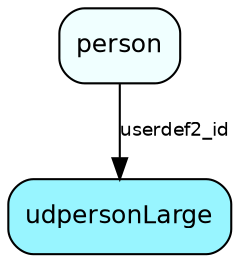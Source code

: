 digraph udpersonLarge  {
node [shape = box style="rounded, filled" fontname = "Helvetica" fontsize = "12" ]
edge [fontname = "Helvetica" fontsize = "9"]

udpersonLarge[fillcolor = "cadetblue1"]
person[fillcolor = "azure1"]
person -> udpersonLarge [label = "userdef2_id"]
}
